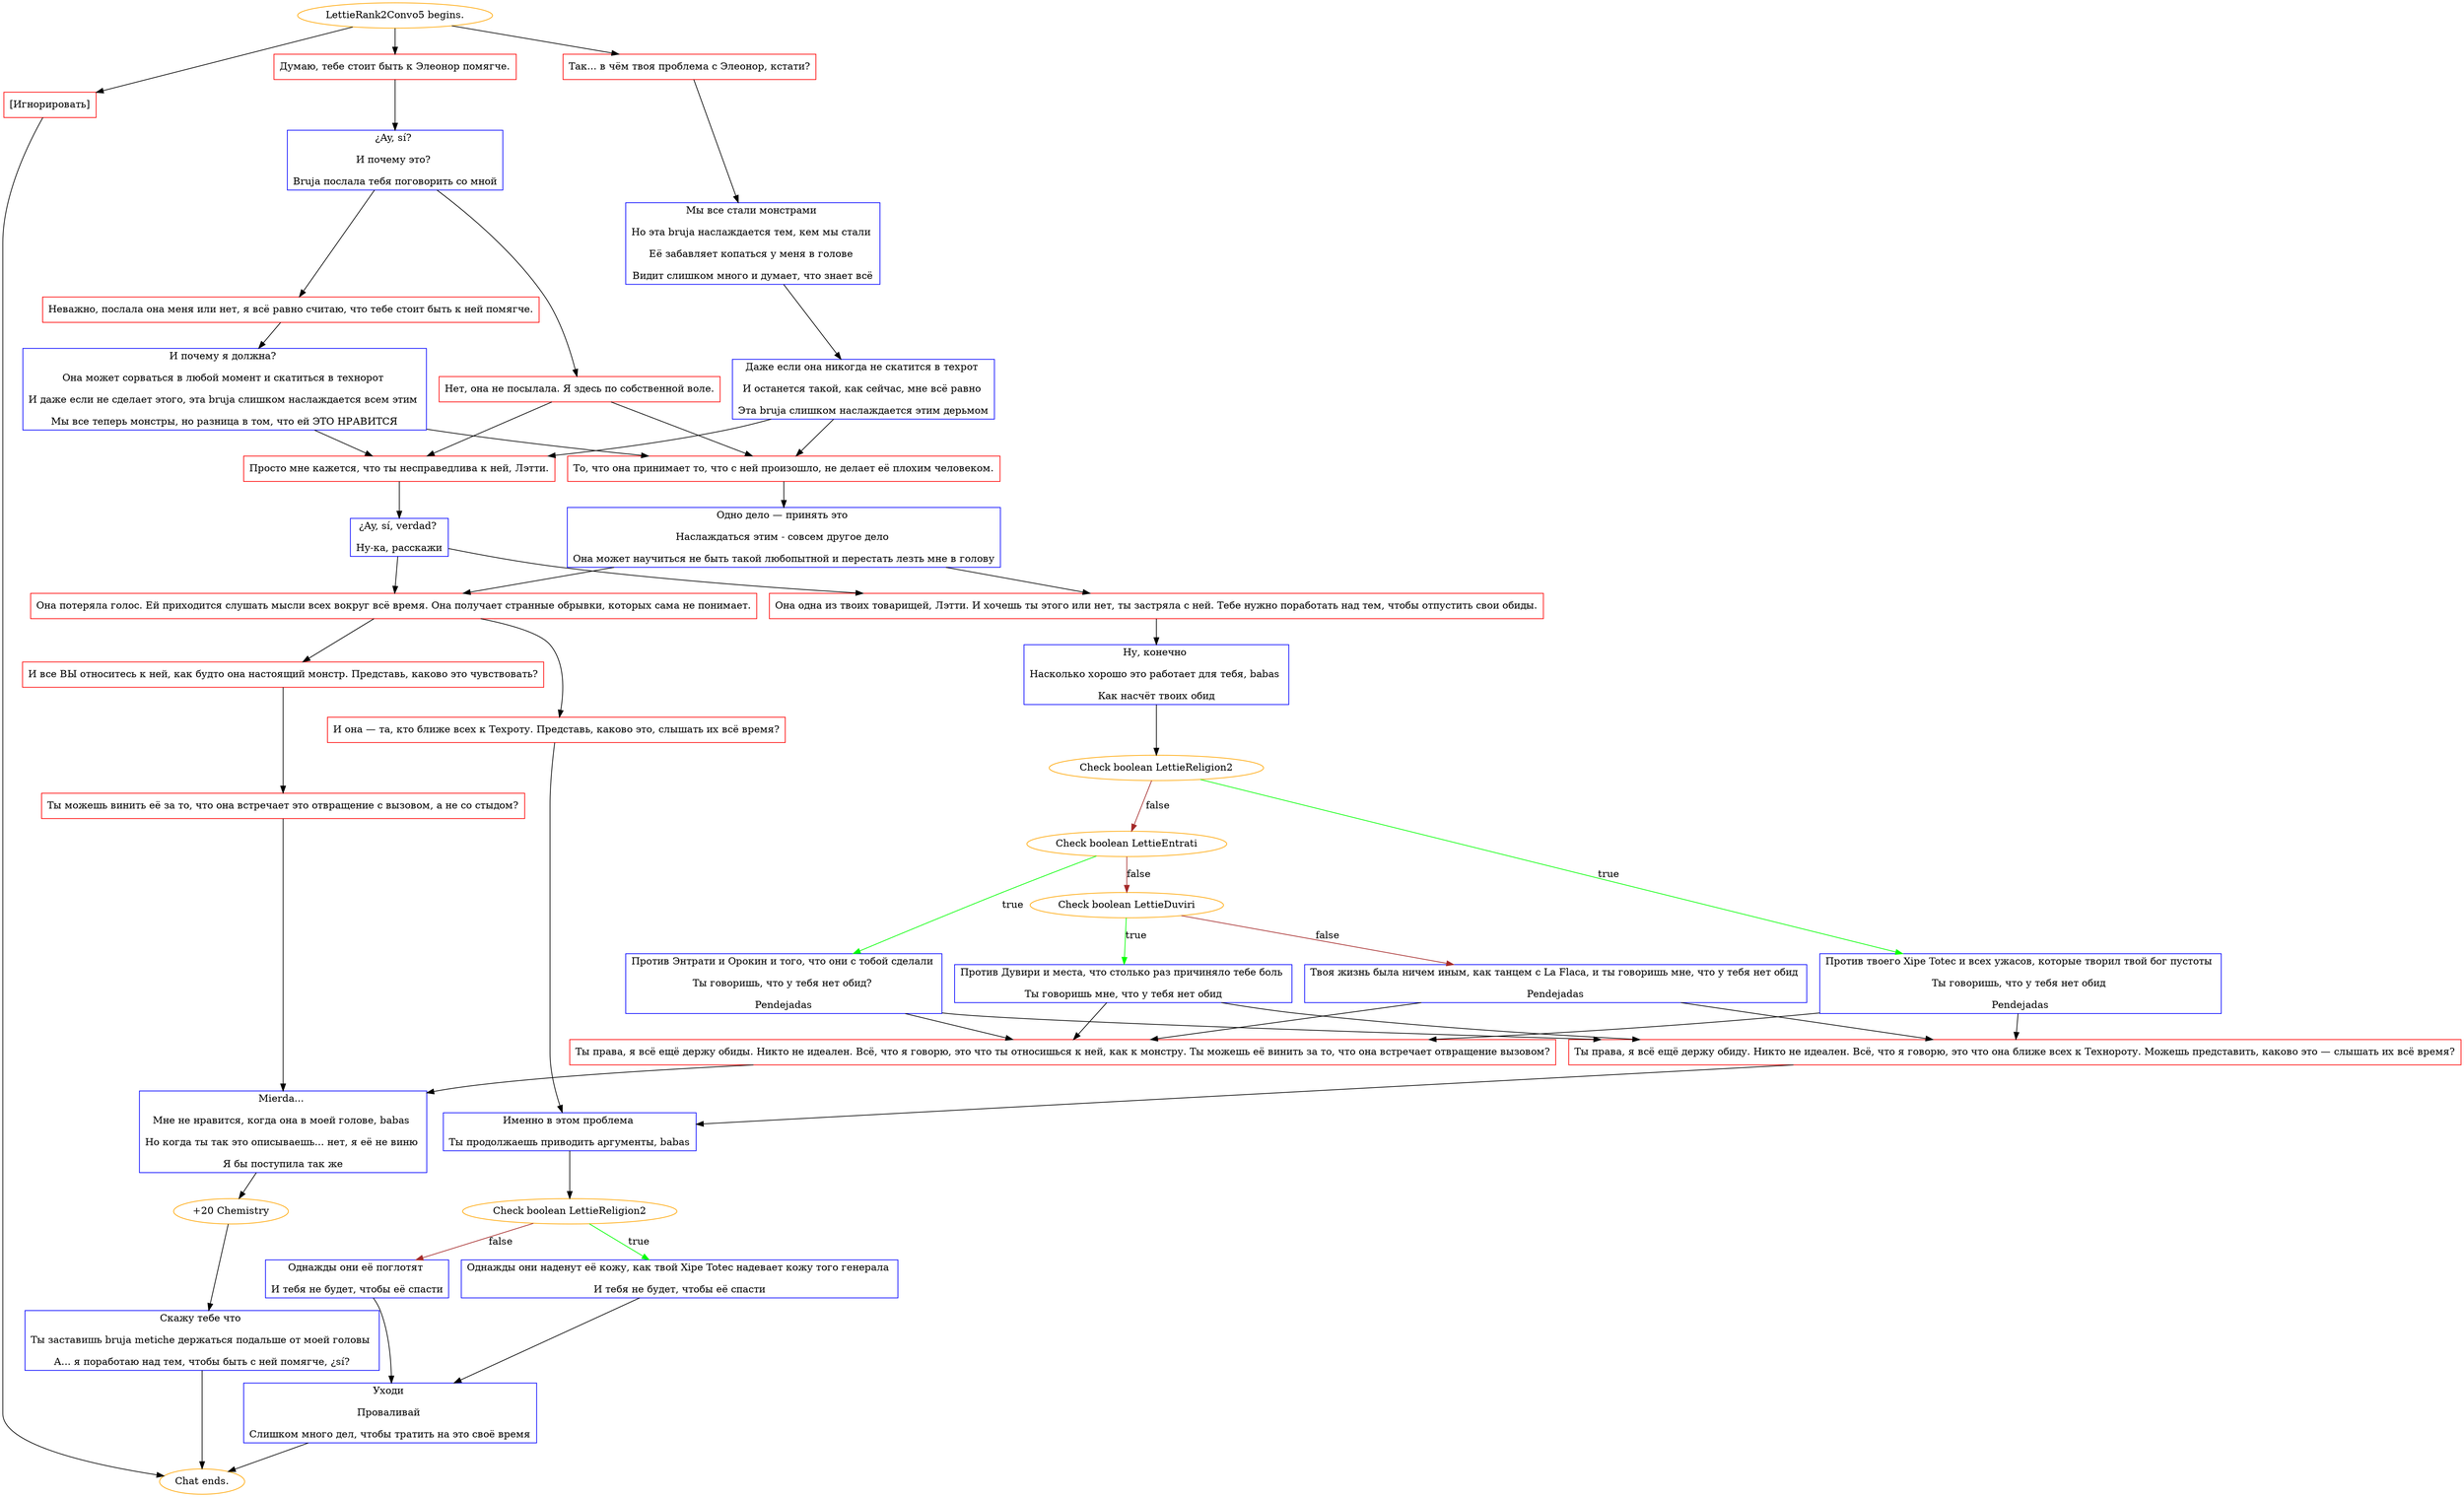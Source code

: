 digraph {
	"LettieRank2Convo5 begins." [color=orange];
		"LettieRank2Convo5 begins." -> j224084598;
		"LettieRank2Convo5 begins." -> j2971065402;
		"LettieRank2Convo5 begins." -> j3456118237;
	j224084598 [label="Так... в чём твоя проблема с Элеонор, кстати?",shape=box,color=red];
		j224084598 -> j945046632;
	j2971065402 [label="Думаю, тебе стоит быть к Элеонор помягче.",shape=box,color=red];
		j2971065402 -> j800003792;
	j3456118237 [label="[Игнорировать]",shape=box,color=red];
		j3456118237 -> "Chat ends.";
	j945046632 [label="Мы все стали монстрами 
Но эта bruja наслаждается тем, кем мы стали 
Её забавляет копаться у меня в голове 
Видит слишком много и думает, что знает всё",shape=box,color=blue];
		j945046632 -> j443530240;
	j800003792 [label="¿Ay, sí? 
И почему это? 
Bruja послала тебя поговорить со мной",shape=box,color=blue];
		j800003792 -> j3313234189;
		j800003792 -> j47290159;
	"Chat ends." [color=orange];
	j443530240 [label="Даже если она никогда не скатится в техрот 
И останется такой, как сейчас, мне всё равно 
Эта bruja слишком наслаждается этим дерьмом",shape=box,color=blue];
		j443530240 -> j3514869593;
		j443530240 -> j1916234111;
	j3313234189 [label="Нет, она не посылала. Я здесь по собственной воле.",shape=box,color=red];
		j3313234189 -> j1916234111;
		j3313234189 -> j3514869593;
	j47290159 [label="Неважно, послала она меня или нет, я всё равно считаю, что тебе стоит быть к ней помягче.",shape=box,color=red];
		j47290159 -> j1417649350;
	j3514869593 [label="То, что она принимает то, что с ней произошло, не делает её плохим человеком.",shape=box,color=red];
		j3514869593 -> j3540795231;
	j1916234111 [label="Просто мне кажется, что ты несправедлива к ней, Лэтти.",shape=box,color=red];
		j1916234111 -> j959683799;
	j1417649350 [label="И почему я должна? 
Она может сорваться в любой момент и скатиться в технорот 
И даже если не сделает этого, эта bruja слишком наслаждается всем этим 
Мы все теперь монстры, но разница в том, что ей ЭТО НРАВИТСЯ",shape=box,color=blue];
		j1417649350 -> j1916234111;
		j1417649350 -> j3514869593;
	j3540795231 [label="Одно дело — принять это 
Наслаждаться этим - совсем другое дело 
Она может научиться не быть такой любопытной и перестать лезть мне в голову",shape=box,color=blue];
		j3540795231 -> j1352139815;
		j3540795231 -> j4214720318;
	j959683799 [label="¿Ay, sí, verdad? 
Ну-ка, расскажи",shape=box,color=blue];
		j959683799 -> j4214720318;
		j959683799 -> j1352139815;
	j1352139815 [label="Она одна из твоих товарищей, Лэтти. И хочешь ты этого или нет, ты застряла с ней. Тебе нужно поработать над тем, чтобы отпустить свои обиды.",shape=box,color=red];
		j1352139815 -> j1432735401;
	j4214720318 [label="Она потеряла голос. Ей приходится слушать мысли всех вокруг всё время. Она получает странные обрывки, которых сама не понимает.",shape=box,color=red];
		j4214720318 -> j914826239;
		j4214720318 -> j2320500092;
	j1432735401 [label="Ну, конечно 
Насколько хорошо это работает для тебя, babas 
Как насчёт твоих обид",shape=box,color=blue];
		j1432735401 -> j2551409099;
	j914826239 [label="И она — та, кто ближе всех к Техроту. Представь, каково это, слышать их всё время?",shape=box,color=red];
		j914826239 -> j375077341;
	j2320500092 [label="И все ВЫ относитесь к ней, как будто она настоящий монстр. Представь, каково это чувствовать?",shape=box,color=red];
		j2320500092 -> j2238378862;
	j2551409099 [label="Check boolean LettieReligion2",color=orange];
		j2551409099 -> j2866810308 [label=true,color=green];
		j2551409099 -> j757062835 [label=false,color=brown];
	j375077341 [label="Именно в этом проблема 
Ты продолжаешь приводить аргументы, babas",shape=box,color=blue];
		j375077341 -> j2749372787;
	j2238378862 [label="Ты можешь винить её за то, что она встречает это отвращение с вызовом, а не со стыдом?",shape=box,color=red];
		j2238378862 -> j2217111082;
	j2866810308 [label="Против твоего Xipe Totec и всех ужасов, которые творил твой бог пустоты 
Ты говоришь, что у тебя нет обид 
Pendejadas",shape=box,color=blue];
		j2866810308 -> j644365851;
		j2866810308 -> j4204025150;
	j757062835 [label="Check boolean LettieEntrati",color=orange];
		j757062835 -> j626564565 [label=true,color=green];
		j757062835 -> j1666734191 [label=false,color=brown];
	j2749372787 [label="Check boolean LettieReligion2",color=orange];
		j2749372787 -> j592697899 [label=true,color=green];
		j2749372787 -> j872148052 [label=false,color=brown];
	j2217111082 [label="Mierda... 
Мне не нравится, когда она в моей голове, babas 
Но когда ты так это описываешь... нет, я её не виню 
Я бы поступила так же",shape=box,color=blue];
		j2217111082 -> j1276194400;
	j644365851 [label="Ты права, я всё ещё держу обиды. Никто не идеален. Всё, что я говорю, это что ты относишься к ней, как к монстру. Ты можешь её винить за то, что она встречает отвращение вызовом?",shape=box,color=red];
		j644365851 -> j2217111082;
	j4204025150 [label="Ты права, я всё ещё держу обиду. Никто не идеален. Всё, что я говорю, это что она ближе всех к Технороту. Можешь представить, каково это — слышать их всё время?",shape=box,color=red];
		j4204025150 -> j375077341;
	j626564565 [label="Против Энтрати и Орокин и того, что они с тобой сделали 
Ты говоришь, что у тебя нет обид? 
Pendejadas",shape=box,color=blue];
		j626564565 -> j644365851;
		j626564565 -> j4204025150;
	j1666734191 [label="Check boolean LettieDuviri",color=orange];
		j1666734191 -> j3504996397 [label=true,color=green];
		j1666734191 -> j753218813 [label=false,color=brown];
	j592697899 [label="Однажды они наденут её кожу, как твой Xipe Totec надевает кожу того генерала 
И тебя не будет, чтобы её спасти",shape=box,color=blue];
		j592697899 -> j2654007516;
	j872148052 [label="Однажды они её поглотят 
И тебя не будет, чтобы её спасти",shape=box,color=blue];
		j872148052 -> j2654007516;
	j1276194400 [label="+20 Chemistry",color=orange];
		j1276194400 -> j566780834;
	j3504996397 [label="Против Дувири и места, что столько раз причиняло тебе боль 
Ты говоришь мне, что у тебя нет обид",shape=box,color=blue];
		j3504996397 -> j644365851;
		j3504996397 -> j4204025150;
	j753218813 [label="Твоя жизнь была ничем иным, как танцем с La Flaca, и ты говоришь мне, что у тебя нет обид 
Pendejadas",shape=box,color=blue];
		j753218813 -> j644365851;
		j753218813 -> j4204025150;
	j2654007516 [label="Уходи 
Проваливай 
Слишком много дел, чтобы тратить на это своё время",shape=box,color=blue];
		j2654007516 -> "Chat ends.";
	j566780834 [label="Скажу тебе что 
Ты заставишь bruja metiche держаться подальше от моей головы 
А... я поработаю над тем, чтобы быть с ней помягче, ¿sí?",shape=box,color=blue];
		j566780834 -> "Chat ends.";
}